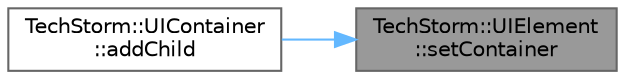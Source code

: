 digraph "TechStorm::UIElement::setContainer"
{
 // LATEX_PDF_SIZE
  bgcolor="transparent";
  edge [fontname=Helvetica,fontsize=10,labelfontname=Helvetica,labelfontsize=10];
  node [fontname=Helvetica,fontsize=10,shape=box,height=0.2,width=0.4];
  rankdir="RL";
  Node1 [id="Node000001",label="TechStorm::UIElement\l::setContainer",height=0.2,width=0.4,color="gray40", fillcolor="grey60", style="filled", fontcolor="black",tooltip=" "];
  Node1 -> Node2 [id="edge1_Node000001_Node000002",dir="back",color="steelblue1",style="solid",tooltip=" "];
  Node2 [id="Node000002",label="TechStorm::UIContainer\l::addChild",height=0.2,width=0.4,color="grey40", fillcolor="white", style="filled",URL="$class_tech_storm_1_1_u_i_container.html#ab27d8d068f5d89e67100a959b61f8685",tooltip=" "];
}
